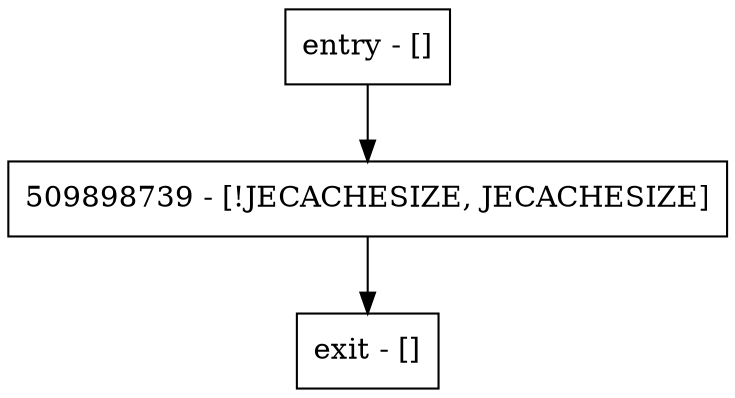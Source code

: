 digraph getMemorySize {
node [shape=record];
entry [label="entry - []"];
exit [label="exit - []"];
509898739 [label="509898739 - [!JECACHESIZE, JECACHESIZE]"];
entry;
exit;
entry -> 509898739;
509898739 -> exit;
}
